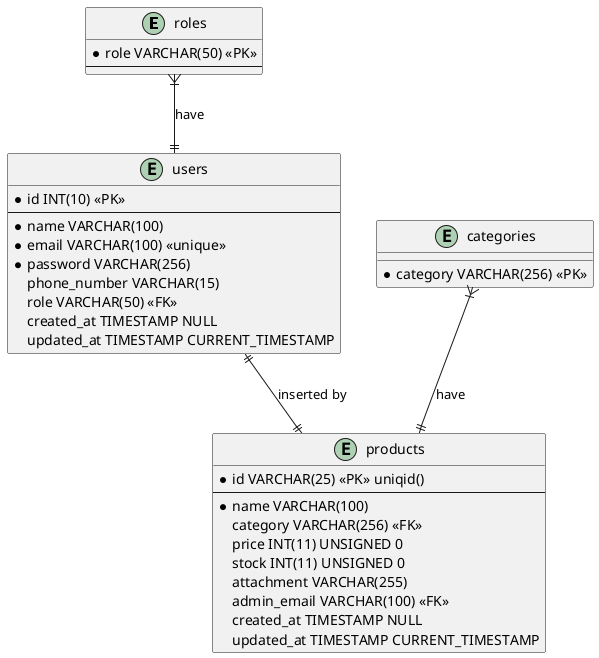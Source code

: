 @startuml product inventory

    entity roles {
        * role VARCHAR(50) <<PK>>
        --
    }

    entity users {
        * id INT(10) <<PK>>
        --
        * name VARCHAR(100)
        * email VARCHAR(100) <<unique>>
        * password VARCHAR(256)
          phone_number VARCHAR(15)
          role VARCHAR(50) <<FK>>
          created_at TIMESTAMP NULL
          updated_at TIMESTAMP CURRENT_TIMESTAMP
    }

    entity categories {
        * category VARCHAR(256) <<PK>>
    }

    entity products {
        * id VARCHAR(25) <<PK>> uniqid()
        --
        * name VARCHAR(100)
          category VARCHAR(256) <<FK>>
          price INT(11) UNSIGNED 0
          stock INT(11) UNSIGNED 0
          attachment VARCHAR(255) 
          admin_email VARCHAR(100) <<FK>>
          created_at TIMESTAMP NULL
          updated_at TIMESTAMP CURRENT_TIMESTAMP
    }

   roles }|--|| users : have
   categories }|--|| products : have
   users ||--|| products : inserted by

@enduml